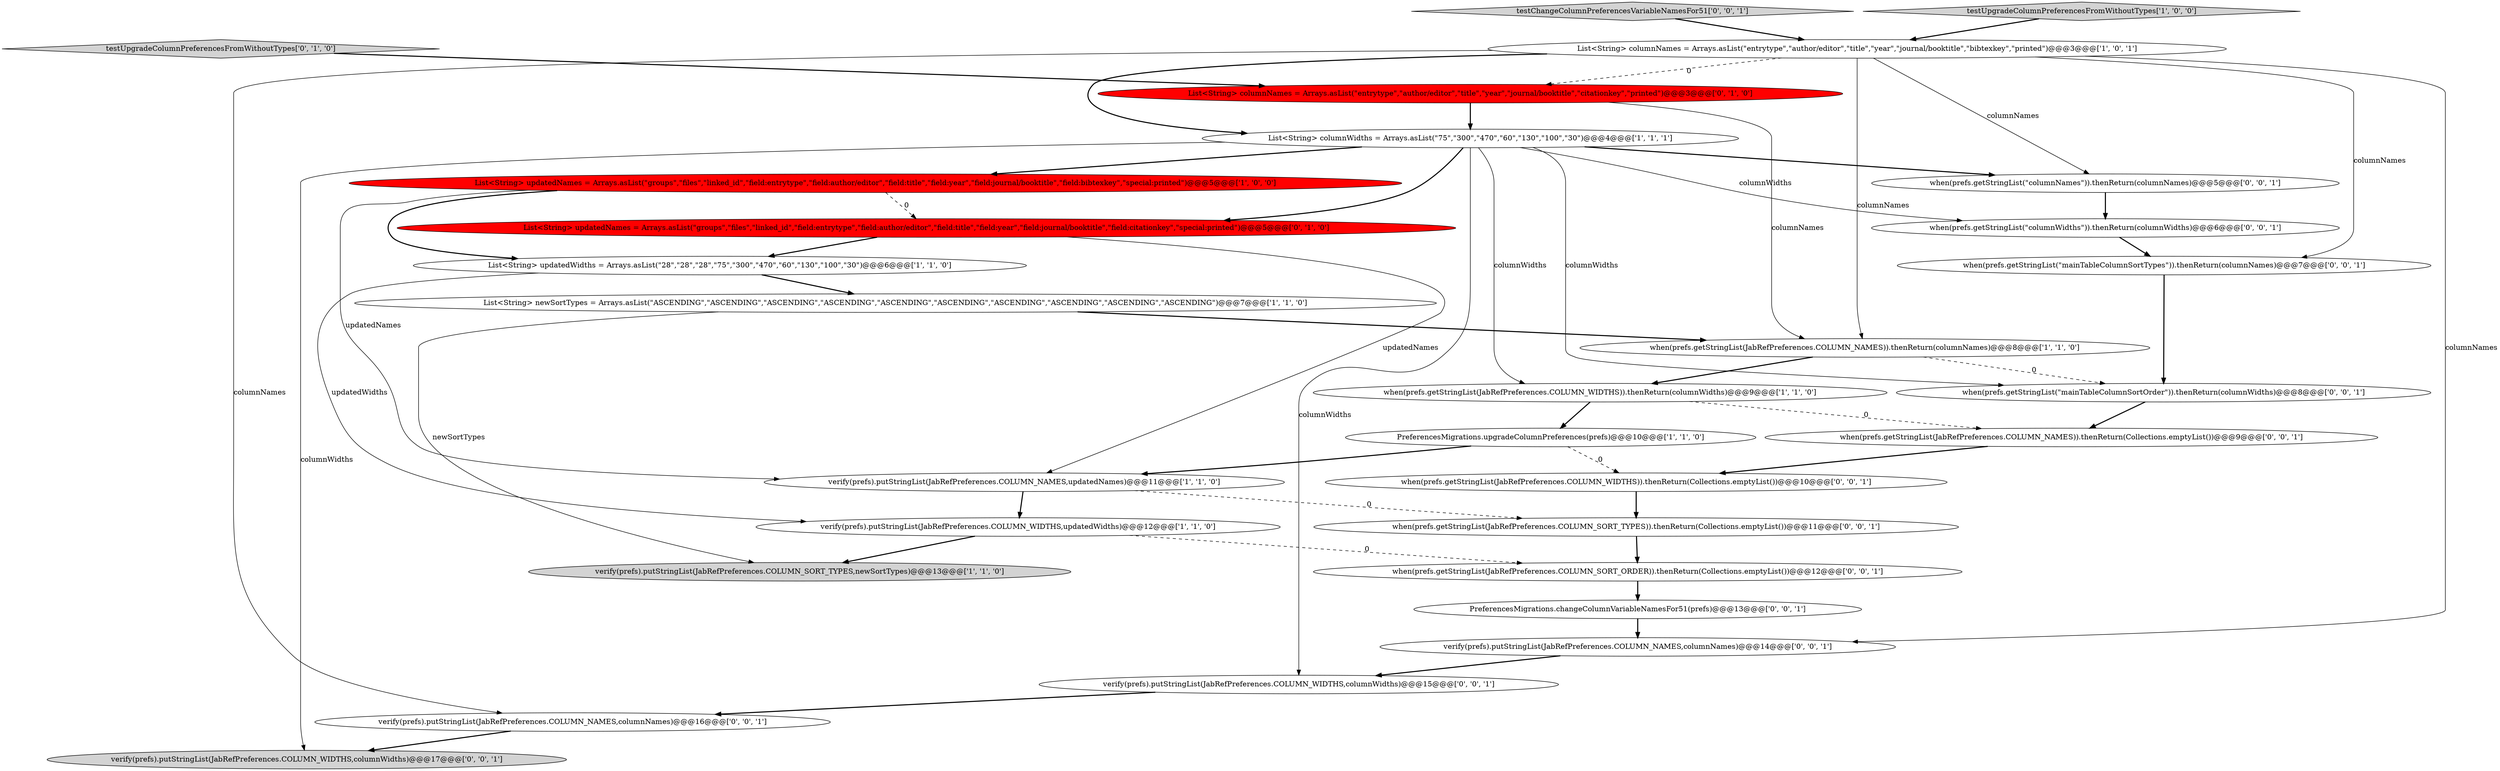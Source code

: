 digraph {
5 [style = filled, label = "when(prefs.getStringList(JabRefPreferences.COLUMN_WIDTHS)).thenReturn(columnWidths)@@@9@@@['1', '1', '0']", fillcolor = white, shape = ellipse image = "AAA0AAABBB1BBB"];
4 [style = filled, label = "verify(prefs).putStringList(JabRefPreferences.COLUMN_WIDTHS,updatedWidths)@@@12@@@['1', '1', '0']", fillcolor = white, shape = ellipse image = "AAA0AAABBB1BBB"];
10 [style = filled, label = "verify(prefs).putStringList(JabRefPreferences.COLUMN_SORT_TYPES,newSortTypes)@@@13@@@['1', '1', '0']", fillcolor = lightgray, shape = ellipse image = "AAA0AAABBB1BBB"];
12 [style = filled, label = "List<String> columnNames = Arrays.asList(\"entrytype\",\"author/editor\",\"title\",\"year\",\"journal/booktitle\",\"citationkey\",\"printed\")@@@3@@@['0', '1', '0']", fillcolor = red, shape = ellipse image = "AAA1AAABBB2BBB"];
22 [style = filled, label = "when(prefs.getStringList(\"columnWidths\")).thenReturn(columnWidths)@@@6@@@['0', '0', '1']", fillcolor = white, shape = ellipse image = "AAA0AAABBB3BBB"];
13 [style = filled, label = "List<String> updatedNames = Arrays.asList(\"groups\",\"files\",\"linked_id\",\"field:entrytype\",\"field:author/editor\",\"field:title\",\"field:year\",\"field:journal/booktitle\",\"field:citationkey\",\"special:printed\")@@@5@@@['0', '1', '0']", fillcolor = red, shape = ellipse image = "AAA1AAABBB2BBB"];
15 [style = filled, label = "when(prefs.getStringList(\"columnNames\")).thenReturn(columnNames)@@@5@@@['0', '0', '1']", fillcolor = white, shape = ellipse image = "AAA0AAABBB3BBB"];
8 [style = filled, label = "List<String> newSortTypes = Arrays.asList(\"ASCENDING\",\"ASCENDING\",\"ASCENDING\",\"ASCENDING\",\"ASCENDING\",\"ASCENDING\",\"ASCENDING\",\"ASCENDING\",\"ASCENDING\",\"ASCENDING\")@@@7@@@['1', '1', '0']", fillcolor = white, shape = ellipse image = "AAA0AAABBB1BBB"];
11 [style = filled, label = "List<String> columnWidths = Arrays.asList(\"75\",\"300\",\"470\",\"60\",\"130\",\"100\",\"30\")@@@4@@@['1', '1', '1']", fillcolor = white, shape = ellipse image = "AAA0AAABBB1BBB"];
27 [style = filled, label = "verify(prefs).putStringList(JabRefPreferences.COLUMN_WIDTHS,columnWidths)@@@17@@@['0', '0', '1']", fillcolor = lightgray, shape = ellipse image = "AAA0AAABBB3BBB"];
23 [style = filled, label = "when(prefs.getStringList(JabRefPreferences.COLUMN_NAMES)).thenReturn(Collections.emptyList())@@@9@@@['0', '0', '1']", fillcolor = white, shape = ellipse image = "AAA0AAABBB3BBB"];
1 [style = filled, label = "List<String> updatedWidths = Arrays.asList(\"28\",\"28\",\"28\",\"75\",\"300\",\"470\",\"60\",\"130\",\"100\",\"30\")@@@6@@@['1', '1', '0']", fillcolor = white, shape = ellipse image = "AAA0AAABBB1BBB"];
2 [style = filled, label = "List<String> updatedNames = Arrays.asList(\"groups\",\"files\",\"linked_id\",\"field:entrytype\",\"field:author/editor\",\"field:title\",\"field:year\",\"field:journal/booktitle\",\"field:bibtexkey\",\"special:printed\")@@@5@@@['1', '0', '0']", fillcolor = red, shape = ellipse image = "AAA1AAABBB1BBB"];
17 [style = filled, label = "when(prefs.getStringList(JabRefPreferences.COLUMN_WIDTHS)).thenReturn(Collections.emptyList())@@@10@@@['0', '0', '1']", fillcolor = white, shape = ellipse image = "AAA0AAABBB3BBB"];
6 [style = filled, label = "PreferencesMigrations.upgradeColumnPreferences(prefs)@@@10@@@['1', '1', '0']", fillcolor = white, shape = ellipse image = "AAA0AAABBB1BBB"];
20 [style = filled, label = "verify(prefs).putStringList(JabRefPreferences.COLUMN_WIDTHS,columnWidths)@@@15@@@['0', '0', '1']", fillcolor = white, shape = ellipse image = "AAA0AAABBB3BBB"];
24 [style = filled, label = "PreferencesMigrations.changeColumnVariableNamesFor51(prefs)@@@13@@@['0', '0', '1']", fillcolor = white, shape = ellipse image = "AAA0AAABBB3BBB"];
3 [style = filled, label = "verify(prefs).putStringList(JabRefPreferences.COLUMN_NAMES,updatedNames)@@@11@@@['1', '1', '0']", fillcolor = white, shape = ellipse image = "AAA0AAABBB1BBB"];
25 [style = filled, label = "when(prefs.getStringList(JabRefPreferences.COLUMN_SORT_TYPES)).thenReturn(Collections.emptyList())@@@11@@@['0', '0', '1']", fillcolor = white, shape = ellipse image = "AAA0AAABBB3BBB"];
26 [style = filled, label = "when(prefs.getStringList(JabRefPreferences.COLUMN_SORT_ORDER)).thenReturn(Collections.emptyList())@@@12@@@['0', '0', '1']", fillcolor = white, shape = ellipse image = "AAA0AAABBB3BBB"];
18 [style = filled, label = "when(prefs.getStringList(\"mainTableColumnSortOrder\")).thenReturn(columnWidths)@@@8@@@['0', '0', '1']", fillcolor = white, shape = ellipse image = "AAA0AAABBB3BBB"];
19 [style = filled, label = "testChangeColumnPreferencesVariableNamesFor51['0', '0', '1']", fillcolor = lightgray, shape = diamond image = "AAA0AAABBB3BBB"];
7 [style = filled, label = "testUpgradeColumnPreferencesFromWithoutTypes['1', '0', '0']", fillcolor = lightgray, shape = diamond image = "AAA0AAABBB1BBB"];
0 [style = filled, label = "when(prefs.getStringList(JabRefPreferences.COLUMN_NAMES)).thenReturn(columnNames)@@@8@@@['1', '1', '0']", fillcolor = white, shape = ellipse image = "AAA0AAABBB1BBB"];
28 [style = filled, label = "when(prefs.getStringList(\"mainTableColumnSortTypes\")).thenReturn(columnNames)@@@7@@@['0', '0', '1']", fillcolor = white, shape = ellipse image = "AAA0AAABBB3BBB"];
14 [style = filled, label = "testUpgradeColumnPreferencesFromWithoutTypes['0', '1', '0']", fillcolor = lightgray, shape = diamond image = "AAA0AAABBB2BBB"];
16 [style = filled, label = "verify(prefs).putStringList(JabRefPreferences.COLUMN_NAMES,columnNames)@@@14@@@['0', '0', '1']", fillcolor = white, shape = ellipse image = "AAA0AAABBB3BBB"];
9 [style = filled, label = "List<String> columnNames = Arrays.asList(\"entrytype\",\"author/editor\",\"title\",\"year\",\"journal/booktitle\",\"bibtexkey\",\"printed\")@@@3@@@['1', '0', '1']", fillcolor = white, shape = ellipse image = "AAA0AAABBB1BBB"];
21 [style = filled, label = "verify(prefs).putStringList(JabRefPreferences.COLUMN_NAMES,columnNames)@@@16@@@['0', '0', '1']", fillcolor = white, shape = ellipse image = "AAA0AAABBB3BBB"];
4->10 [style = bold, label=""];
6->3 [style = bold, label=""];
17->25 [style = bold, label=""];
11->20 [style = solid, label="columnWidths"];
1->8 [style = bold, label=""];
28->18 [style = bold, label=""];
9->11 [style = bold, label=""];
18->23 [style = bold, label=""];
9->0 [style = solid, label="columnNames"];
11->5 [style = solid, label="columnWidths"];
21->27 [style = bold, label=""];
13->3 [style = solid, label="updatedNames"];
2->1 [style = bold, label=""];
5->23 [style = dashed, label="0"];
8->10 [style = solid, label="newSortTypes"];
12->11 [style = bold, label=""];
22->28 [style = bold, label=""];
6->17 [style = dashed, label="0"];
9->15 [style = solid, label="columnNames"];
4->26 [style = dashed, label="0"];
9->21 [style = solid, label="columnNames"];
26->24 [style = bold, label=""];
3->4 [style = bold, label=""];
11->22 [style = solid, label="columnWidths"];
11->2 [style = bold, label=""];
13->1 [style = bold, label=""];
11->15 [style = bold, label=""];
2->3 [style = solid, label="updatedNames"];
15->22 [style = bold, label=""];
20->21 [style = bold, label=""];
8->0 [style = bold, label=""];
7->9 [style = bold, label=""];
24->16 [style = bold, label=""];
1->4 [style = solid, label="updatedWidths"];
12->0 [style = solid, label="columnNames"];
5->6 [style = bold, label=""];
19->9 [style = bold, label=""];
9->28 [style = solid, label="columnNames"];
11->18 [style = solid, label="columnWidths"];
2->13 [style = dashed, label="0"];
11->27 [style = solid, label="columnWidths"];
14->12 [style = bold, label=""];
11->13 [style = bold, label=""];
25->26 [style = bold, label=""];
0->18 [style = dashed, label="0"];
23->17 [style = bold, label=""];
9->12 [style = dashed, label="0"];
9->16 [style = solid, label="columnNames"];
16->20 [style = bold, label=""];
0->5 [style = bold, label=""];
3->25 [style = dashed, label="0"];
}
